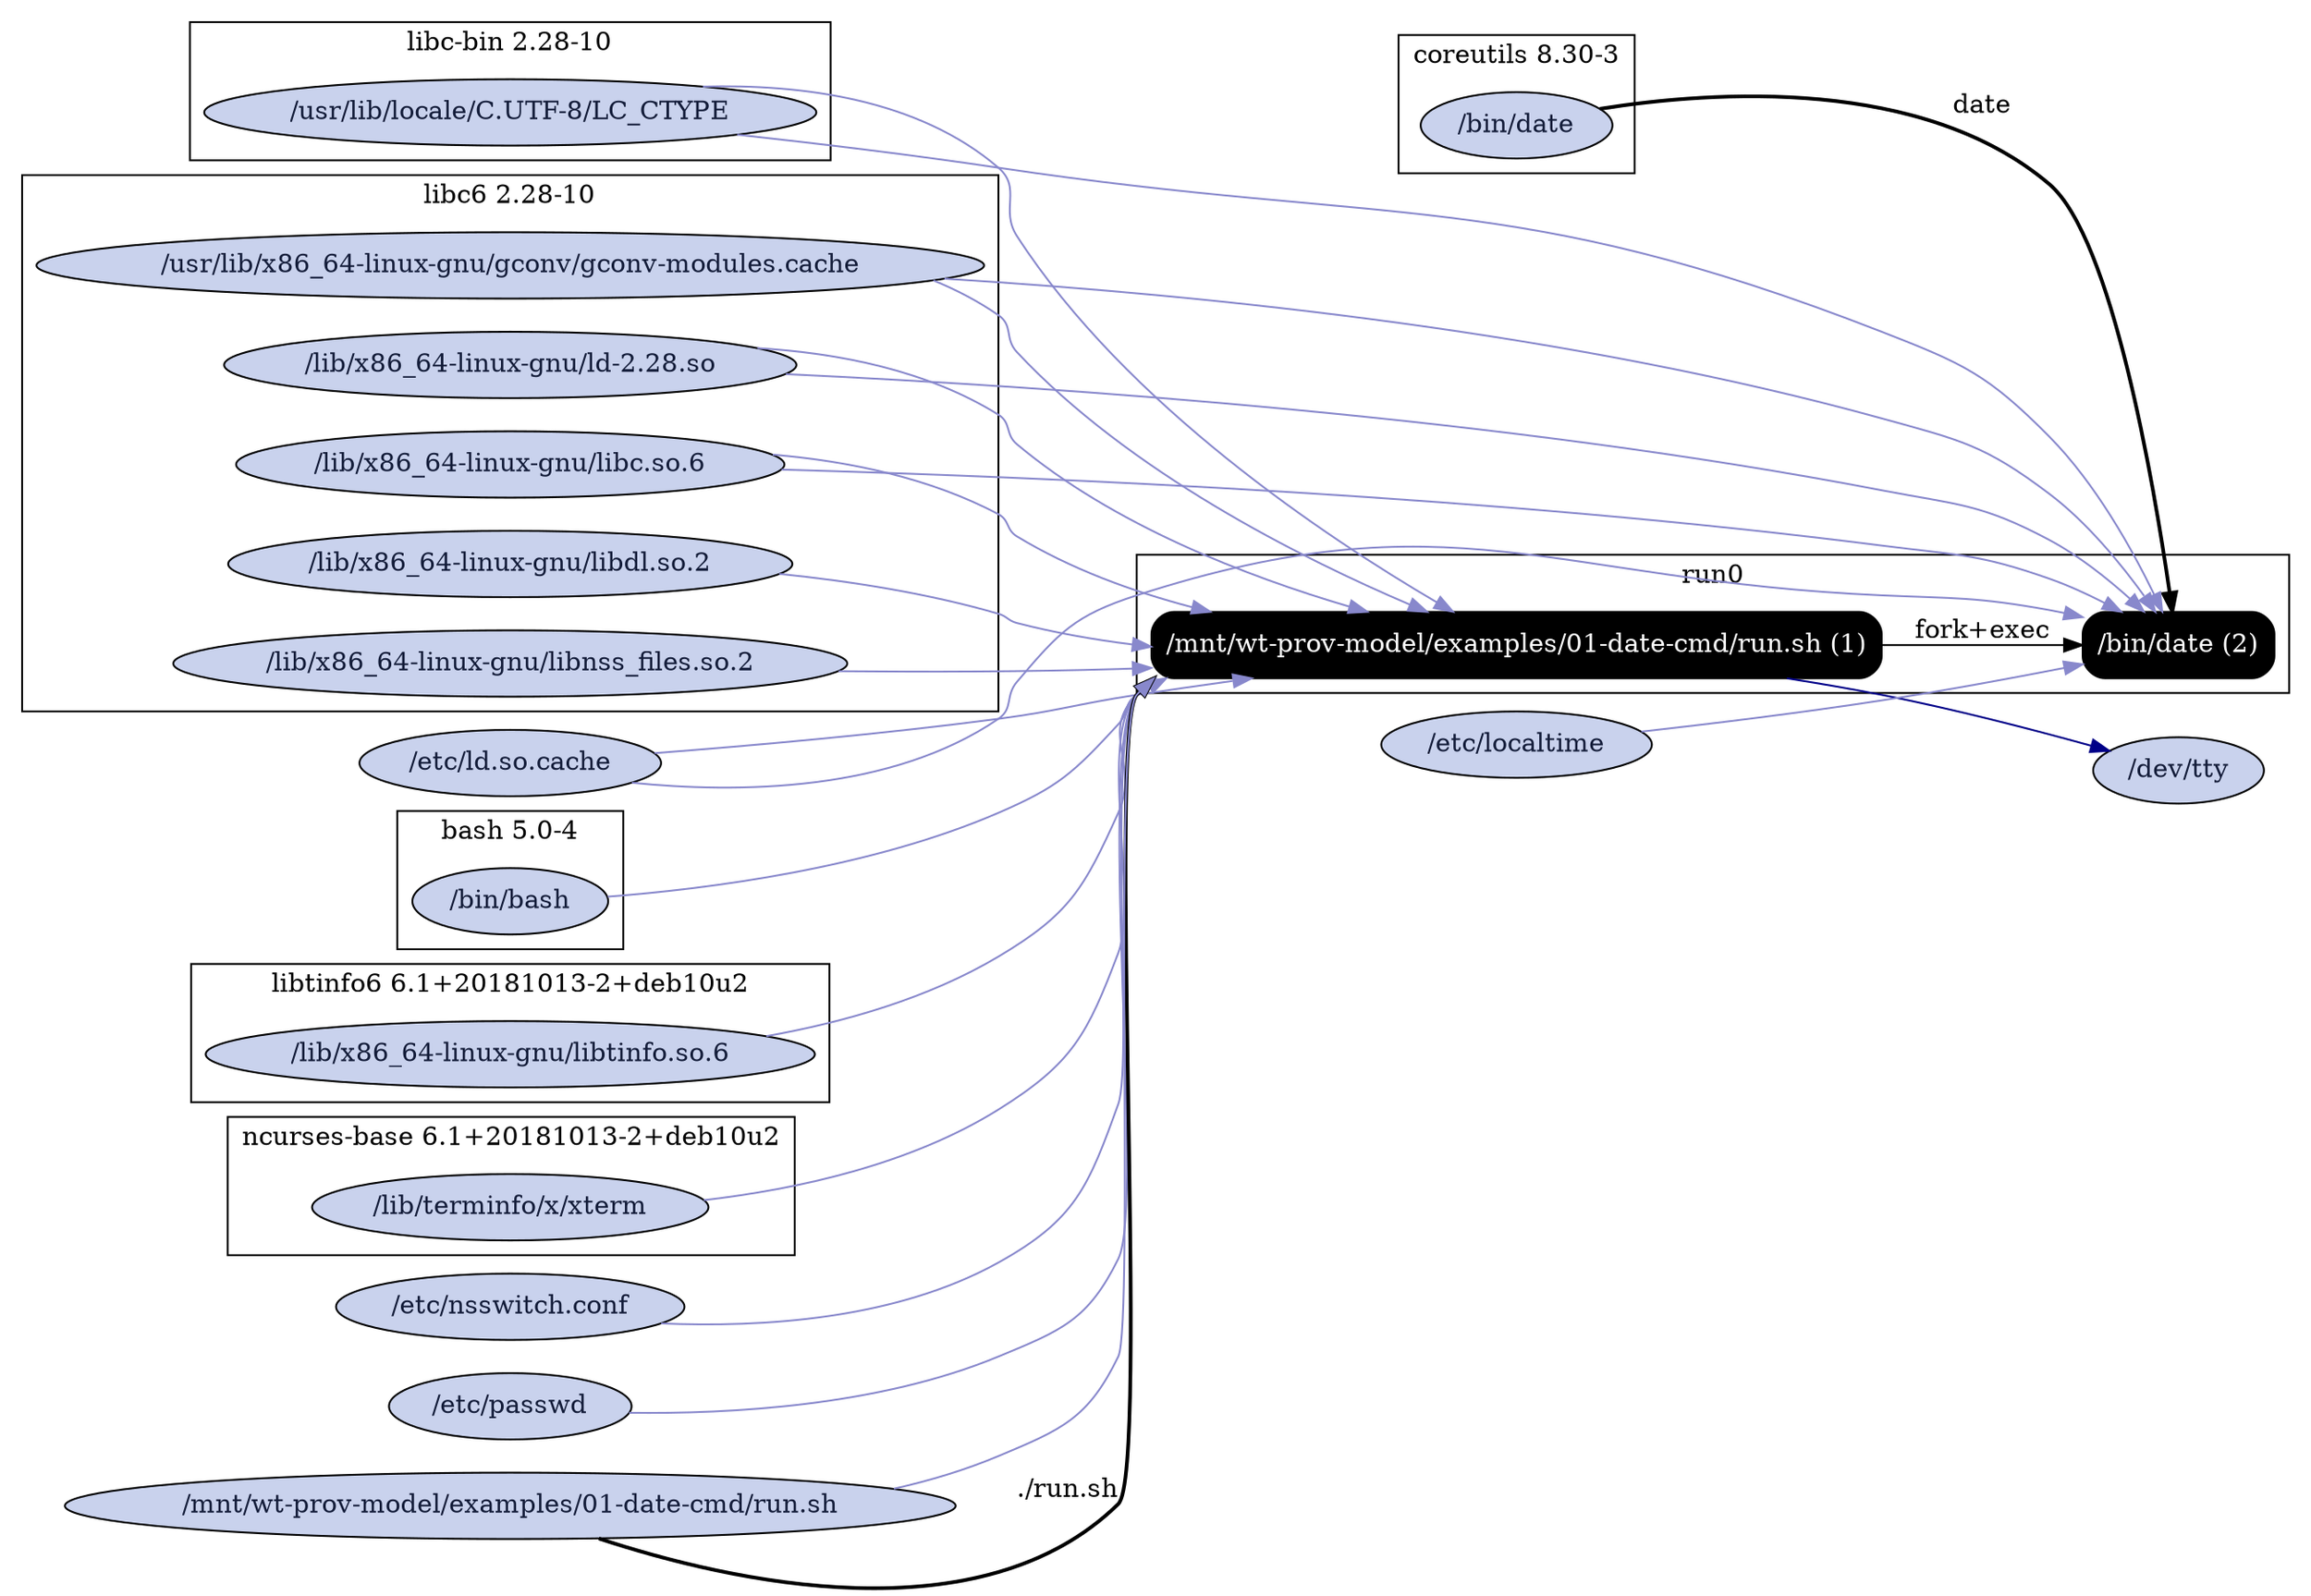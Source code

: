 digraph G {
    rankdir=LR;

    /* programs */
    node [shape=box fontcolor=white fillcolor=black style="filled,rounded"];
    subgraph cluster_run0 {
        label="run0";
        prog0 [label="/mnt/wt-prov-model/examples/01-date-cmd/run.sh (1)"];
        prog1 [label="/bin/date (2)"];
        prog0 -> prog1 [label="fork+exec"];
    }

    node [shape=ellipse fontcolor="#131C39" fillcolor="#C9D2ED"];

    /* system packages */
    subgraph cluster_pkg0 {
        label="bash 5.0-4";
        "/bin/bash";
    }
    subgraph cluster_pkg1 {
        label="coreutils 8.30-3";
        "/bin/date";
    }
    subgraph cluster_pkg2 {
        label="libc-bin 2.28-10";
        "/usr/lib/locale/C.UTF-8/LC_CTYPE";
    }
    subgraph cluster_pkg3 {
        label="libc6 2.28-10";
        "/lib/x86_64-linux-gnu/ld-2.28.so";
        "/lib/x86_64-linux-gnu/libc.so.6";
        "/lib/x86_64-linux-gnu/libdl.so.2";
        "/lib/x86_64-linux-gnu/libnss_files.so.2";
        "/usr/lib/x86_64-linux-gnu/gconv/gconv-modules.cache";
    }
    subgraph cluster_pkg4 {
        label="libtinfo6 6.1+20181013-2+deb10u2";
        "/lib/x86_64-linux-gnu/libtinfo.so.6";
    }
    subgraph cluster_pkg5 {
        label="ncurses-base 6.1+20181013-2+deb10u2";
        "/lib/terminfo/x/xterm";
    }

    /* other files */
    "/dev/tty";
    "/etc/ld.so.cache";
    "/etc/localtime";
    "/etc/nsswitch.conf";
    "/etc/passwd";
    "/mnt/wt-prov-model/examples/01-date-cmd/run.sh";

    "/mnt/wt-prov-model/examples/01-date-cmd/run.sh" -> prog0 [style=bold, label="./run.sh"];
    "/bin/bash" -> prog0 [color="#8888CC"];
    "/lib/x86_64-linux-gnu/ld-2.28.so" -> prog0 [color="#8888CC"];
    "/etc/ld.so.cache" -> prog0 [color="#8888CC"];
    "/lib/x86_64-linux-gnu/libtinfo.so.6" -> prog0 [color="#8888CC"];
    "/lib/x86_64-linux-gnu/libdl.so.2" -> prog0 [color="#8888CC"];
    "/lib/x86_64-linux-gnu/libc.so.6" -> prog0 [color="#8888CC"];
    prog0 -> "/dev/tty" [color="#000088"];
    "/usr/lib/locale/C.UTF-8/LC_CTYPE" -> prog0 [color="#8888CC"];
    "/usr/lib/x86_64-linux-gnu/gconv/gconv-modules.cache" -> prog0 [color="#8888CC"];
    "/etc/nsswitch.conf" -> prog0 [color="#8888CC"];
    "/lib/x86_64-linux-gnu/libnss_files.so.2" -> prog0 [color="#8888CC"];
    "/etc/passwd" -> prog0 [color="#8888CC"];
    "/mnt/wt-prov-model/examples/01-date-cmd/run.sh" -> prog0 [color="#8888CC"];
    "/bin/date" -> prog1 [style=bold, label="date"];
    "/lib/x86_64-linux-gnu/ld-2.28.so" -> prog1 [color="#8888CC"];
    "/etc/ld.so.cache" -> prog1 [color="#8888CC"];
    "/lib/x86_64-linux-gnu/libc.so.6" -> prog1 [color="#8888CC"];
    "/usr/lib/locale/C.UTF-8/LC_CTYPE" -> prog1 [color="#8888CC"];
    "/usr/lib/x86_64-linux-gnu/gconv/gconv-modules.cache" -> prog1 [color="#8888CC"];
    "/etc/localtime" -> prog1 [color="#8888CC"];
    "/lib/terminfo/x/xterm" -> prog0 [color="#8888CC"];
}
